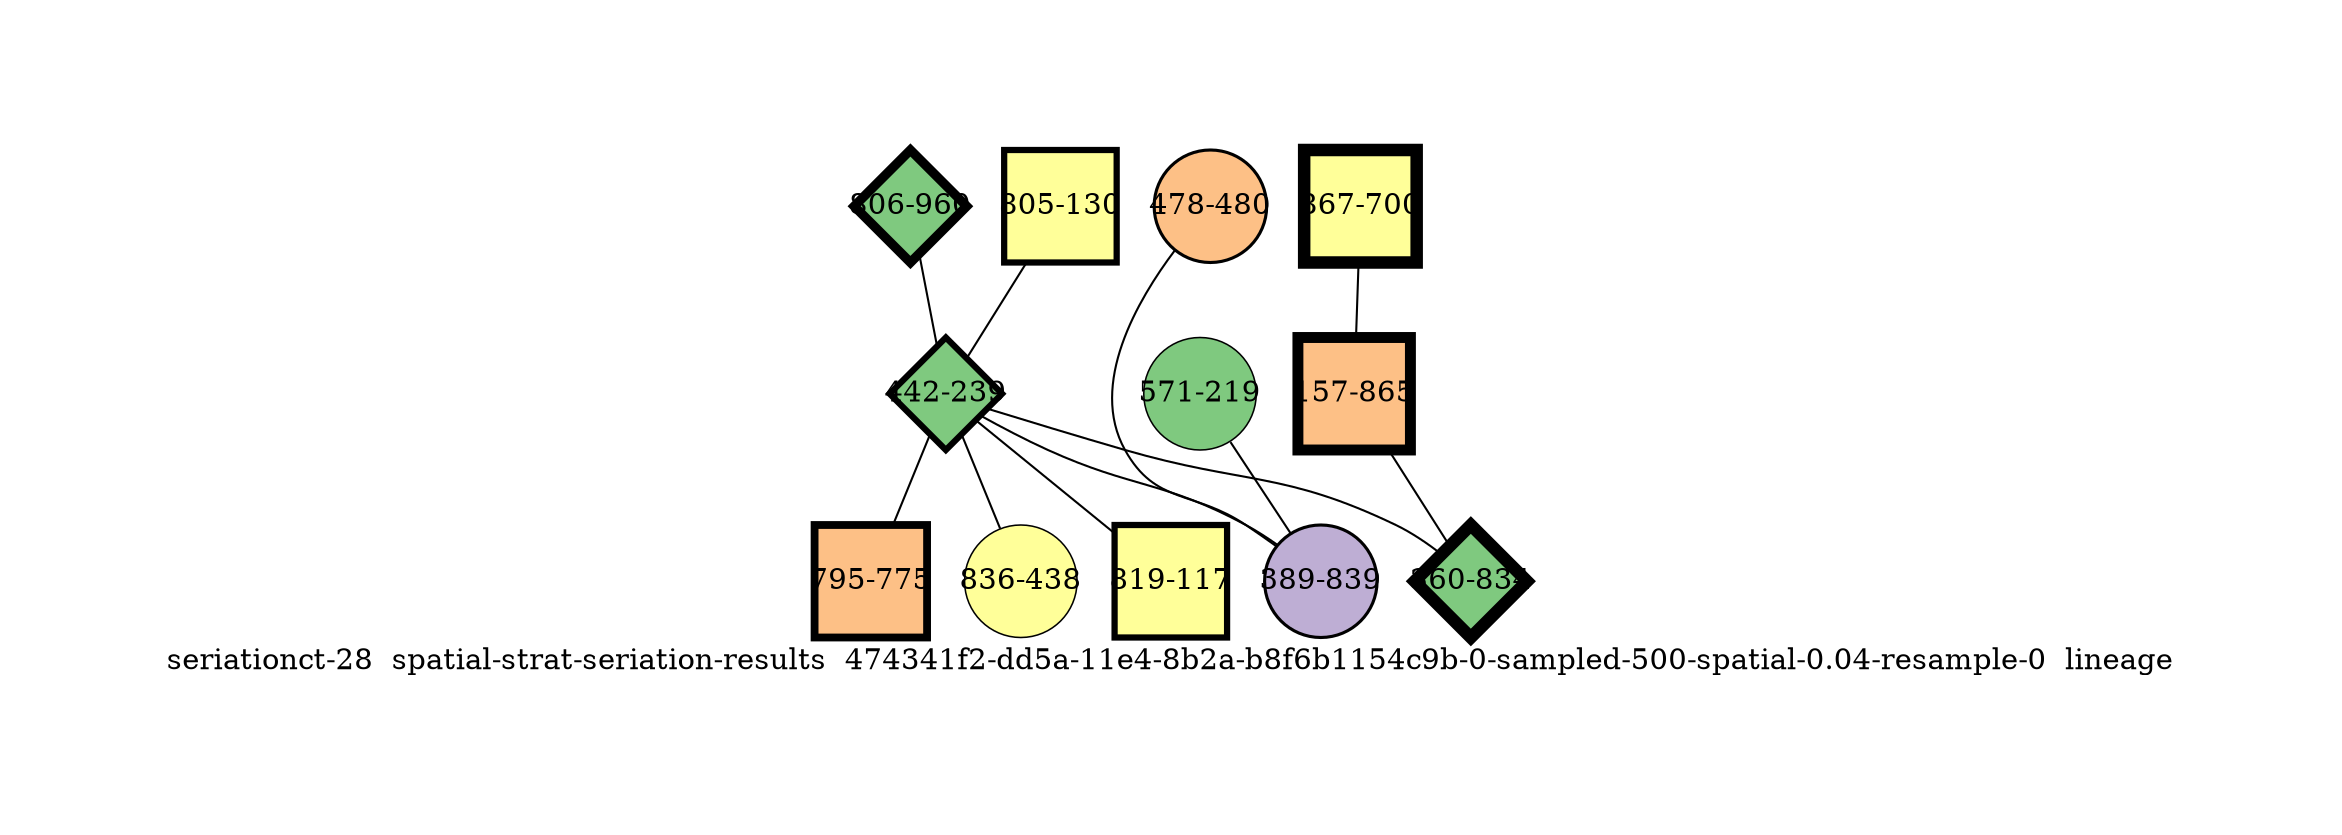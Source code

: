 strict graph "seriationct-28  spatial-strat-seriation-results  474341f2-dd5a-11e4-8b2a-b8f6b1154c9b-0-sampled-500-spatial-0.04-resample-0  lineage" {
labelloc=b;
ratio=auto;
pad="1.0";
label="seriationct-28  spatial-strat-seriation-results  474341f2-dd5a-11e4-8b2a-b8f6b1154c9b-0-sampled-500-spatial-0.04-resample-0  lineage";
node [width="0.75", style=filled, fixedsize=true, height="0.75", shape=circle, label=""];
0 [xCoordinate="960.0", appears_in_slice=6, yCoordinate="806.0", colorscheme=accent8, lineage_id=2, short_label="806-960", label="806-960", shape=diamond, cluster_id=0, fillcolor=1, size="500.0", id=5, penwidth="4.5"];
1 [xCoordinate="700.0", appears_in_slice=8, yCoordinate="867.0", colorscheme=accent8, lineage_id=1, short_label="867-700", label="867-700", shape=square, cluster_id=3, fillcolor=4, size="500.0", id=1, penwidth="6.0"];
2 [xCoordinate="130.0", appears_in_slice=4, yCoordinate="805.0", colorscheme=accent8, lineage_id=1, short_label="805-130", label="805-130", shape=square, cluster_id=3, fillcolor=4, size="500.0", id=2, penwidth="3.0"];
3 [xCoordinate="239.0", appears_in_slice=4, yCoordinate="442.0", colorscheme=accent8, lineage_id=2, short_label="442-239", label="442-239", shape=diamond, cluster_id=0, fillcolor=1, size="500.0", id=3, penwidth="3.0"];
4 [xCoordinate="775.0", appears_in_slice=5, yCoordinate="795.0", colorscheme=accent8, lineage_id=1, short_label="795-775", label="795-775", shape=square, cluster_id=2, fillcolor=3, size="500.0", id=4, penwidth="3.75"];
5 [xCoordinate="438.0", appears_in_slice=1, yCoordinate="836.0", colorscheme=accent8, lineage_id=0, short_label="836-438", label="836-438", shape=circle, cluster_id=3, fillcolor=4, size="500.0", id=11, penwidth="0.75"];
6 [xCoordinate="480.0", appears_in_slice=2, yCoordinate="478.0", colorscheme=accent8, lineage_id=0, short_label="478-480", label="478-480", shape=circle, cluster_id=2, fillcolor=3, size="500.0", id=0, penwidth="1.5"];
7 [xCoordinate="865.0", appears_in_slice=7, yCoordinate="157.0", colorscheme=accent8, lineage_id=1, short_label="157-865", label="157-865", shape=square, cluster_id=2, fillcolor=3, size="500.0", id=9, penwidth="5.25"];
8 [xCoordinate="219.0", appears_in_slice=1, yCoordinate="571.0", colorscheme=accent8, lineage_id=0, short_label="571-219", label="571-219", shape=circle, cluster_id=0, fillcolor=1, size="500.0", id=8, penwidth="0.75"];
9 [xCoordinate="839.0", appears_in_slice=2, yCoordinate="389.0", colorscheme=accent8, lineage_id=0, short_label="389-839", label="389-839", shape=circle, cluster_id=1, fillcolor=2, size="500.0", id=6, penwidth="1.5"];
10 [xCoordinate="117.0", appears_in_slice=4, yCoordinate="819.0", colorscheme=accent8, lineage_id=1, short_label="819-117", label="819-117", shape=square, cluster_id=3, fillcolor=4, size="500.0", id=10, penwidth="3.0"];
11 [xCoordinate="834.0", appears_in_slice=8, yCoordinate="360.0", colorscheme=accent8, lineage_id=2, short_label="360-834", label="360-834", shape=diamond, cluster_id=0, fillcolor=1, size="500.0", id=7, penwidth="6.0"];
0 -- 3  [inverseweight="3.08289764792", weight="0.324370158923"];
1 -- 7  [inverseweight="3.09302677541", weight="0.32330790278"];
2 -- 3  [inverseweight="2.73358760525", weight="0.365819627686"];
3 -- 4  [inverseweight="2.93034709907", weight="0.34125650177"];
3 -- 5  [inverseweight="2.55795471584", weight="0.390937335132"];
3 -- 9  [inverseweight="3.03013608526", weight="0.330018181317"];
3 -- 10  [inverseweight="3.01741853676", weight="0.331409112729"];
3 -- 11  [inverseweight="3.09385564005", weight="0.323221286428"];
6 -- 9  [inverseweight="2.71378664497", weight="0.3684888058"];
7 -- 11  [inverseweight="3.06109699986", weight="0.326680271826"];
8 -- 9  [inverseweight="2.69534925202", weight="0.371009433842"];
}
